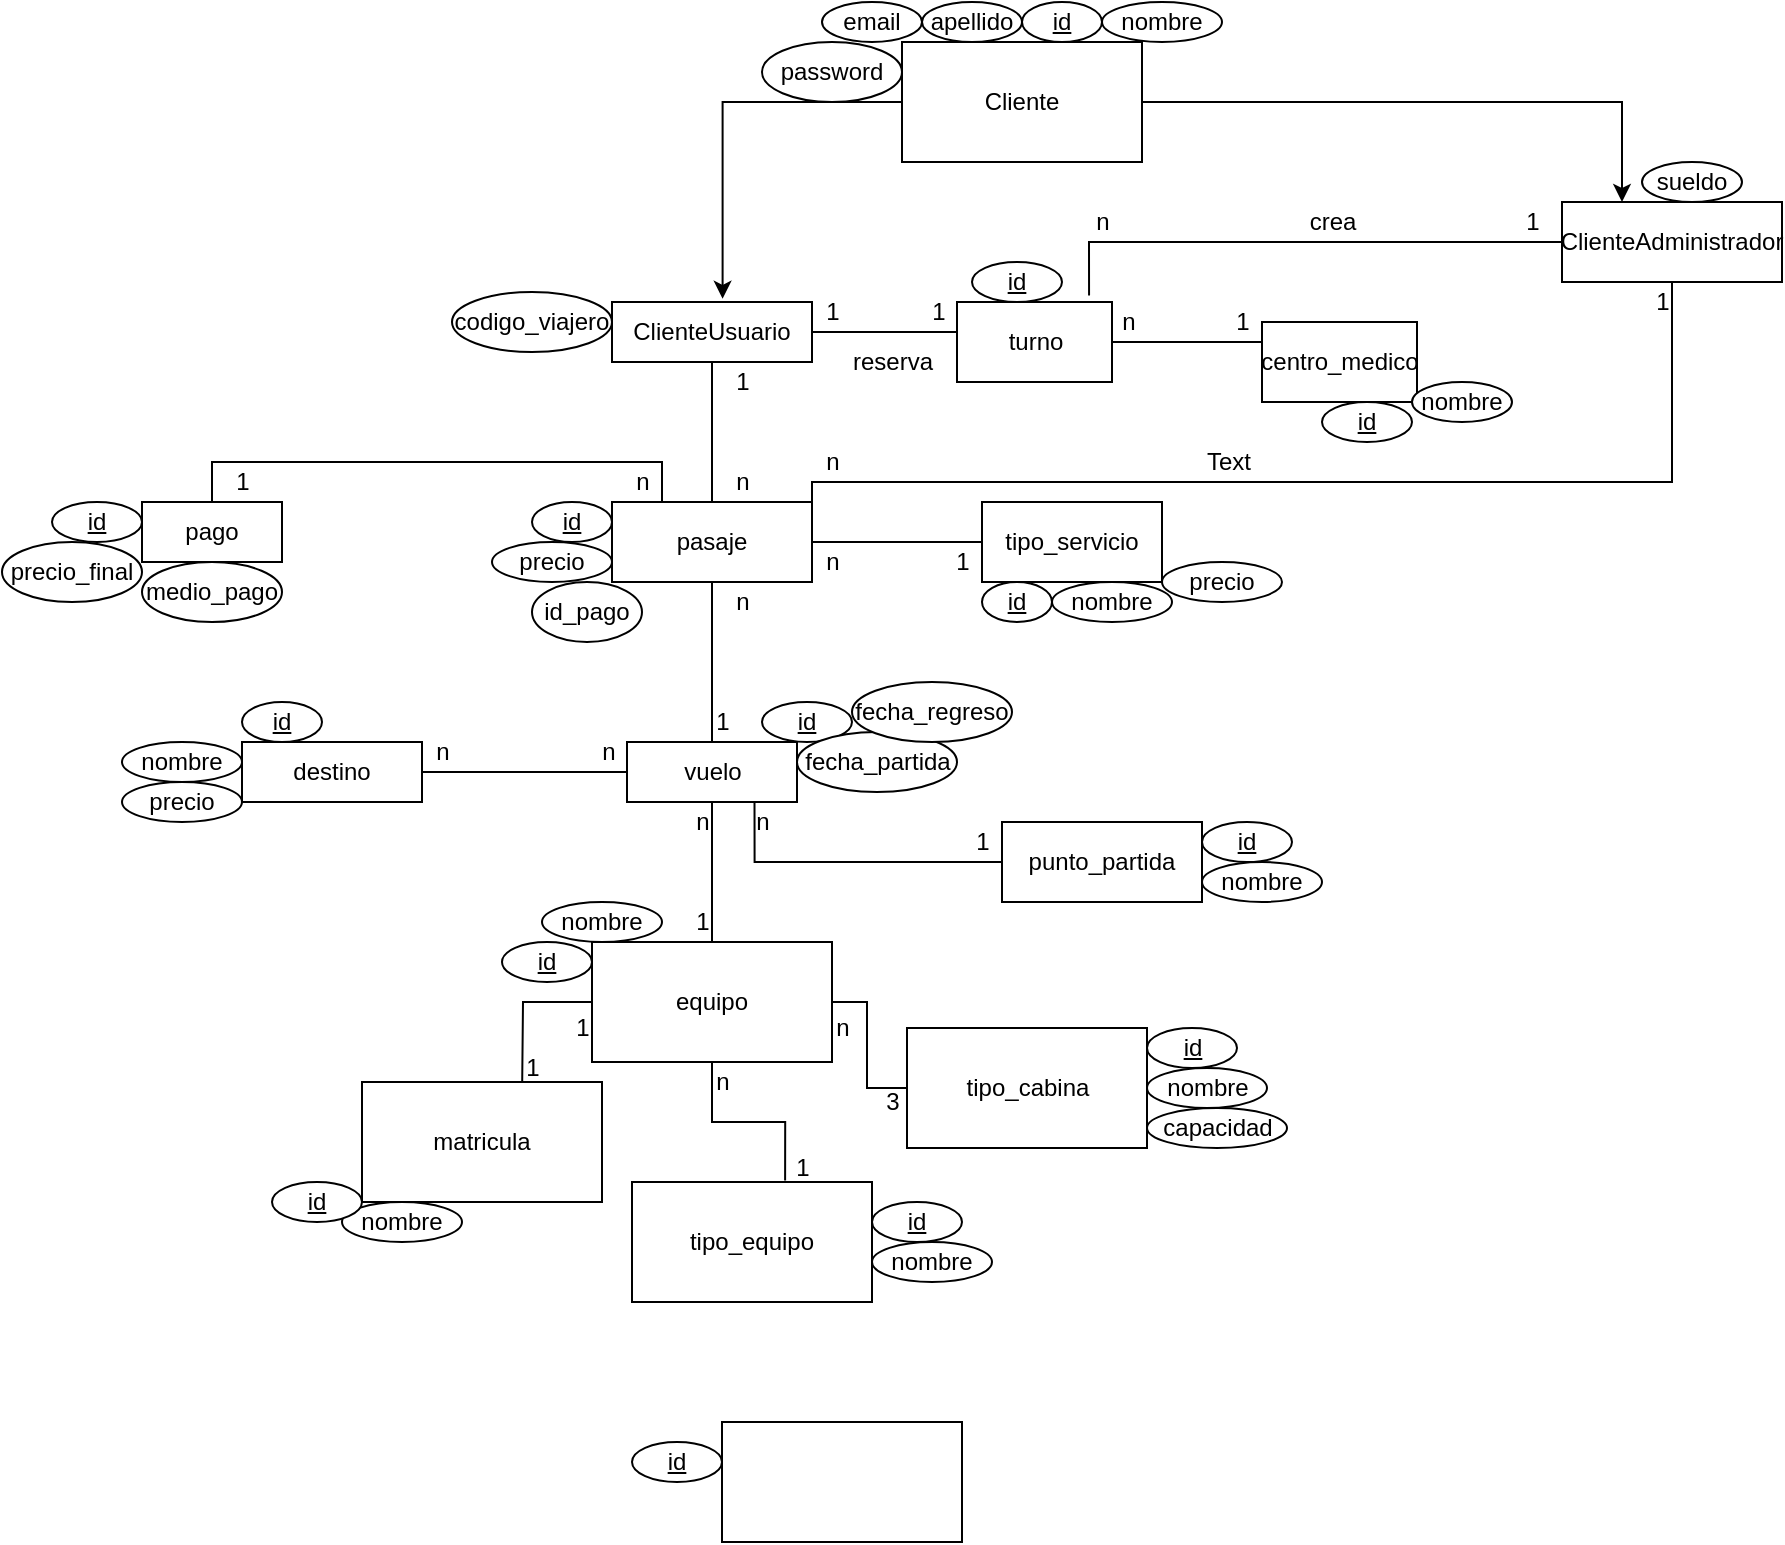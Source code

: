 <mxfile version="14.9.3" type="device"><diagram id="h0lhSuOj1Jcbw2ous8Mu" name="Page-1"><mxGraphModel dx="1929" dy="1178" grid="1" gridSize="10" guides="1" tooltips="1" connect="1" arrows="1" fold="1" page="1" pageScale="1" pageWidth="1169" pageHeight="827" math="0" shadow="0"><root><mxCell id="0"/><mxCell id="1" parent="0"/><mxCell id="gSaUQb6XuIlvXgmVEdIr-38" style="edgeStyle=orthogonalEdgeStyle;rounded=0;orthogonalLoop=1;jettySize=auto;html=1;endArrow=none;endFill=0;" edge="1" parent="1" source="gSaUQb6XuIlvXgmVEdIr-1" target="gSaUQb6XuIlvXgmVEdIr-17"><mxGeometry relative="1" as="geometry"/></mxCell><mxCell id="gSaUQb6XuIlvXgmVEdIr-81" style="edgeStyle=orthogonalEdgeStyle;rounded=0;orthogonalLoop=1;jettySize=auto;html=1;entryX=0;entryY=0.25;entryDx=0;entryDy=0;endArrow=none;endFill=0;" edge="1" parent="1" source="gSaUQb6XuIlvXgmVEdIr-1" target="gSaUQb6XuIlvXgmVEdIr-79"><mxGeometry relative="1" as="geometry"><Array as="points"><mxPoint x="468" y="65"/></Array></mxGeometry></mxCell><mxCell id="gSaUQb6XuIlvXgmVEdIr-1" value="ClienteUsuario" style="rounded=0;whiteSpace=wrap;html=1;" vertex="1" parent="1"><mxGeometry x="295" y="50" width="100" height="30" as="geometry"/></mxCell><mxCell id="gSaUQb6XuIlvXgmVEdIr-96" style="edgeStyle=orthogonalEdgeStyle;rounded=0;orthogonalLoop=1;jettySize=auto;html=1;entryX=1;entryY=0;entryDx=0;entryDy=0;endArrow=none;endFill=0;" edge="1" parent="1" source="gSaUQb6XuIlvXgmVEdIr-2" target="gSaUQb6XuIlvXgmVEdIr-17"><mxGeometry relative="1" as="geometry"><Array as="points"><mxPoint x="825" y="140"/><mxPoint x="395" y="140"/></Array></mxGeometry></mxCell><mxCell id="gSaUQb6XuIlvXgmVEdIr-99" style="edgeStyle=orthogonalEdgeStyle;rounded=0;orthogonalLoop=1;jettySize=auto;html=1;entryX=0.852;entryY=-0.082;entryDx=0;entryDy=0;entryPerimeter=0;endArrow=none;endFill=0;" edge="1" parent="1" source="gSaUQb6XuIlvXgmVEdIr-2" target="gSaUQb6XuIlvXgmVEdIr-79"><mxGeometry relative="1" as="geometry"/></mxCell><mxCell id="gSaUQb6XuIlvXgmVEdIr-2" value="ClienteAdministrador" style="rounded=0;whiteSpace=wrap;html=1;" vertex="1" parent="1"><mxGeometry x="770" width="110" height="40" as="geometry"/></mxCell><mxCell id="gSaUQb6XuIlvXgmVEdIr-37" style="edgeStyle=orthogonalEdgeStyle;rounded=0;orthogonalLoop=1;jettySize=auto;html=1;endArrow=none;endFill=0;" edge="1" parent="1" source="gSaUQb6XuIlvXgmVEdIr-3"><mxGeometry relative="1" as="geometry"><mxPoint x="250" y="450" as="targetPoint"/></mxGeometry></mxCell><mxCell id="gSaUQb6XuIlvXgmVEdIr-47" style="edgeStyle=orthogonalEdgeStyle;rounded=0;orthogonalLoop=1;jettySize=auto;html=1;entryX=0.638;entryY=-0.012;entryDx=0;entryDy=0;entryPerimeter=0;endArrow=none;endFill=0;" edge="1" parent="1" source="gSaUQb6XuIlvXgmVEdIr-3" target="gSaUQb6XuIlvXgmVEdIr-46"><mxGeometry relative="1" as="geometry"/></mxCell><mxCell id="gSaUQb6XuIlvXgmVEdIr-3" value="equipo" style="rounded=0;whiteSpace=wrap;html=1;" vertex="1" parent="1"><mxGeometry x="285" y="370" width="120" height="60" as="geometry"/></mxCell><mxCell id="gSaUQb6XuIlvXgmVEdIr-4" value="apellido" style="ellipse;whiteSpace=wrap;html=1;" vertex="1" parent="1"><mxGeometry x="450" y="-100" width="50" height="20" as="geometry"/></mxCell><mxCell id="gSaUQb6XuIlvXgmVEdIr-5" value="nombre" style="ellipse;whiteSpace=wrap;html=1;" vertex="1" parent="1"><mxGeometry x="540" y="-100" width="60" height="20" as="geometry"/></mxCell><mxCell id="gSaUQb6XuIlvXgmVEdIr-6" value="&lt;u&gt;id&lt;/u&gt;" style="ellipse;whiteSpace=wrap;html=1;" vertex="1" parent="1"><mxGeometry x="500" y="-100" width="40" height="20" as="geometry"/></mxCell><mxCell id="gSaUQb6XuIlvXgmVEdIr-7" value="email" style="ellipse;whiteSpace=wrap;html=1;" vertex="1" parent="1"><mxGeometry x="400" y="-100" width="50" height="20" as="geometry"/></mxCell><mxCell id="gSaUQb6XuIlvXgmVEdIr-11" style="edgeStyle=orthogonalEdgeStyle;rounded=0;orthogonalLoop=1;jettySize=auto;html=1;" edge="1" parent="1" source="gSaUQb6XuIlvXgmVEdIr-8"><mxGeometry relative="1" as="geometry"><mxPoint x="800" as="targetPoint"/><Array as="points"><mxPoint x="800" y="-50"/><mxPoint x="800"/></Array></mxGeometry></mxCell><mxCell id="gSaUQb6XuIlvXgmVEdIr-13" style="edgeStyle=orthogonalEdgeStyle;rounded=0;orthogonalLoop=1;jettySize=auto;html=1;exitX=0;exitY=0.5;exitDx=0;exitDy=0;entryX=0.553;entryY=-0.053;entryDx=0;entryDy=0;entryPerimeter=0;" edge="1" parent="1" source="gSaUQb6XuIlvXgmVEdIr-8" target="gSaUQb6XuIlvXgmVEdIr-1"><mxGeometry relative="1" as="geometry"/></mxCell><mxCell id="gSaUQb6XuIlvXgmVEdIr-8" value="Cliente" style="rounded=0;whiteSpace=wrap;html=1;" vertex="1" parent="1"><mxGeometry x="440" y="-80" width="120" height="60" as="geometry"/></mxCell><mxCell id="gSaUQb6XuIlvXgmVEdIr-10" value="password" style="ellipse;whiteSpace=wrap;html=1;" vertex="1" parent="1"><mxGeometry x="370" y="-80" width="70" height="30" as="geometry"/></mxCell><mxCell id="gSaUQb6XuIlvXgmVEdIr-14" value="sueldo" style="ellipse;whiteSpace=wrap;html=1;" vertex="1" parent="1"><mxGeometry x="810" y="-20" width="50" height="20" as="geometry"/></mxCell><mxCell id="gSaUQb6XuIlvXgmVEdIr-15" value="codigo_viajero" style="ellipse;whiteSpace=wrap;html=1;" vertex="1" parent="1"><mxGeometry x="215" y="45" width="80" height="30" as="geometry"/></mxCell><mxCell id="gSaUQb6XuIlvXgmVEdIr-24" style="edgeStyle=orthogonalEdgeStyle;rounded=0;orthogonalLoop=1;jettySize=auto;html=1;entryX=0;entryY=0.5;entryDx=0;entryDy=0;endArrow=none;endFill=0;" edge="1" parent="1" source="gSaUQb6XuIlvXgmVEdIr-17" target="gSaUQb6XuIlvXgmVEdIr-23"><mxGeometry relative="1" as="geometry"/></mxCell><mxCell id="gSaUQb6XuIlvXgmVEdIr-28" style="edgeStyle=orthogonalEdgeStyle;rounded=0;orthogonalLoop=1;jettySize=auto;html=1;entryX=0.5;entryY=0;entryDx=0;entryDy=0;endArrow=none;endFill=0;" edge="1" parent="1" source="gSaUQb6XuIlvXgmVEdIr-17" target="gSaUQb6XuIlvXgmVEdIr-19"><mxGeometry relative="1" as="geometry"><Array as="points"><mxPoint x="345" y="210"/><mxPoint x="345" y="210"/></Array></mxGeometry></mxCell><mxCell id="gSaUQb6XuIlvXgmVEdIr-111" style="edgeStyle=orthogonalEdgeStyle;rounded=0;orthogonalLoop=1;jettySize=auto;html=1;exitX=0.25;exitY=0;exitDx=0;exitDy=0;entryX=0.5;entryY=0;entryDx=0;entryDy=0;endArrow=none;endFill=0;" edge="1" parent="1" source="gSaUQb6XuIlvXgmVEdIr-17" target="gSaUQb6XuIlvXgmVEdIr-107"><mxGeometry relative="1" as="geometry"/></mxCell><mxCell id="gSaUQb6XuIlvXgmVEdIr-17" value="pasaje" style="rounded=0;whiteSpace=wrap;html=1;" vertex="1" parent="1"><mxGeometry x="295" y="150" width="100" height="40" as="geometry"/></mxCell><mxCell id="gSaUQb6XuIlvXgmVEdIr-18" value="destino" style="rounded=0;whiteSpace=wrap;html=1;" vertex="1" parent="1"><mxGeometry x="110" y="270" width="90" height="30" as="geometry"/></mxCell><mxCell id="gSaUQb6XuIlvXgmVEdIr-31" style="edgeStyle=orthogonalEdgeStyle;rounded=0;orthogonalLoop=1;jettySize=auto;html=1;endArrow=none;endFill=0;startArrow=none;" edge="1" parent="1" source="gSaUQb6XuIlvXgmVEdIr-19" target="gSaUQb6XuIlvXgmVEdIr-3"><mxGeometry relative="1" as="geometry"><Array as="points"/></mxGeometry></mxCell><mxCell id="gSaUQb6XuIlvXgmVEdIr-32" style="edgeStyle=orthogonalEdgeStyle;rounded=0;orthogonalLoop=1;jettySize=auto;html=1;entryX=1;entryY=0.5;entryDx=0;entryDy=0;endArrow=none;endFill=0;" edge="1" parent="1" source="gSaUQb6XuIlvXgmVEdIr-19" target="gSaUQb6XuIlvXgmVEdIr-18"><mxGeometry relative="1" as="geometry"/></mxCell><mxCell id="gSaUQb6XuIlvXgmVEdIr-19" value="vuelo" style="rounded=0;whiteSpace=wrap;html=1;" vertex="1" parent="1"><mxGeometry x="302.5" y="270" width="85" height="30" as="geometry"/></mxCell><mxCell id="gSaUQb6XuIlvXgmVEdIr-20" value="matricula" style="rounded=0;whiteSpace=wrap;html=1;" vertex="1" parent="1"><mxGeometry x="170" y="440" width="120" height="60" as="geometry"/></mxCell><mxCell id="gSaUQb6XuIlvXgmVEdIr-61" style="edgeStyle=orthogonalEdgeStyle;rounded=0;orthogonalLoop=1;jettySize=auto;html=1;entryX=1;entryY=0.5;entryDx=0;entryDy=0;endArrow=none;endFill=0;" edge="1" parent="1" source="gSaUQb6XuIlvXgmVEdIr-21" target="gSaUQb6XuIlvXgmVEdIr-3"><mxGeometry relative="1" as="geometry"/></mxCell><mxCell id="gSaUQb6XuIlvXgmVEdIr-21" value="tipo_cabina" style="rounded=0;whiteSpace=wrap;html=1;" vertex="1" parent="1"><mxGeometry x="442.5" y="413" width="120" height="60" as="geometry"/></mxCell><mxCell id="gSaUQb6XuIlvXgmVEdIr-22" value="" style="rounded=0;whiteSpace=wrap;html=1;" vertex="1" parent="1"><mxGeometry x="350" y="610" width="120" height="60" as="geometry"/></mxCell><mxCell id="gSaUQb6XuIlvXgmVEdIr-23" value="tipo_servicio" style="rounded=0;whiteSpace=wrap;html=1;" vertex="1" parent="1"><mxGeometry x="480" y="150" width="90" height="40" as="geometry"/></mxCell><mxCell id="gSaUQb6XuIlvXgmVEdIr-25" value="&lt;u&gt;id&lt;/u&gt;" style="ellipse;whiteSpace=wrap;html=1;" vertex="1" parent="1"><mxGeometry x="480" y="190" width="35" height="20" as="geometry"/></mxCell><mxCell id="gSaUQb6XuIlvXgmVEdIr-26" value="&lt;u&gt;id&lt;/u&gt;" style="ellipse;whiteSpace=wrap;html=1;" vertex="1" parent="1"><mxGeometry x="255" y="150" width="40" height="20" as="geometry"/></mxCell><mxCell id="gSaUQb6XuIlvXgmVEdIr-27" value="&lt;u&gt;id&lt;/u&gt;" style="ellipse;whiteSpace=wrap;html=1;" vertex="1" parent="1"><mxGeometry x="110" y="250" width="40" height="20" as="geometry"/></mxCell><mxCell id="gSaUQb6XuIlvXgmVEdIr-29" value="&lt;u&gt;id&lt;/u&gt;" style="ellipse;whiteSpace=wrap;html=1;" vertex="1" parent="1"><mxGeometry x="370" y="250" width="45" height="20" as="geometry"/></mxCell><mxCell id="gSaUQb6XuIlvXgmVEdIr-30" value="&lt;u&gt;id&lt;/u&gt;" style="ellipse;whiteSpace=wrap;html=1;" vertex="1" parent="1"><mxGeometry x="240" y="370" width="45" height="20" as="geometry"/></mxCell><mxCell id="gSaUQb6XuIlvXgmVEdIr-39" value="fecha_partida" style="ellipse;whiteSpace=wrap;html=1;" vertex="1" parent="1"><mxGeometry x="387.5" y="265" width="80" height="30" as="geometry"/></mxCell><mxCell id="gSaUQb6XuIlvXgmVEdIr-40" value="nombre" style="ellipse;whiteSpace=wrap;html=1;" vertex="1" parent="1"><mxGeometry x="50" y="270" width="60" height="20" as="geometry"/></mxCell><mxCell id="gSaUQb6XuIlvXgmVEdIr-41" value="nombre" style="ellipse;whiteSpace=wrap;html=1;" vertex="1" parent="1"><mxGeometry x="160" y="500" width="60" height="20" as="geometry"/></mxCell><mxCell id="gSaUQb6XuIlvXgmVEdIr-42" value="&lt;u&gt;id&lt;/u&gt;" style="ellipse;whiteSpace=wrap;html=1;" vertex="1" parent="1"><mxGeometry x="125" y="490" width="45" height="20" as="geometry"/></mxCell><mxCell id="gSaUQb6XuIlvXgmVEdIr-43" value="&lt;u&gt;id&lt;/u&gt;" style="ellipse;whiteSpace=wrap;html=1;" vertex="1" parent="1"><mxGeometry x="562.5" y="413" width="45" height="20" as="geometry"/></mxCell><mxCell id="gSaUQb6XuIlvXgmVEdIr-44" value="&lt;u&gt;id&lt;/u&gt;" style="ellipse;whiteSpace=wrap;html=1;" vertex="1" parent="1"><mxGeometry x="305" y="620" width="45" height="20" as="geometry"/></mxCell><mxCell id="gSaUQb6XuIlvXgmVEdIr-45" value="nombre" style="ellipse;whiteSpace=wrap;html=1;" vertex="1" parent="1"><mxGeometry x="260" y="350" width="60" height="20" as="geometry"/></mxCell><mxCell id="gSaUQb6XuIlvXgmVEdIr-46" value="tipo_equipo" style="rounded=0;whiteSpace=wrap;html=1;" vertex="1" parent="1"><mxGeometry x="305" y="490" width="120" height="60" as="geometry"/></mxCell><mxCell id="gSaUQb6XuIlvXgmVEdIr-49" value="&lt;u&gt;id&lt;/u&gt;" style="ellipse;whiteSpace=wrap;html=1;" vertex="1" parent="1"><mxGeometry x="425" y="500" width="45" height="20" as="geometry"/></mxCell><mxCell id="gSaUQb6XuIlvXgmVEdIr-51" value="capacidad" style="ellipse;whiteSpace=wrap;html=1;" vertex="1" parent="1"><mxGeometry x="562.5" y="453" width="70" height="20" as="geometry"/></mxCell><mxCell id="gSaUQb6XuIlvXgmVEdIr-52" value="1" style="text;html=1;align=center;verticalAlign=middle;resizable=0;points=[];autosize=1;strokeColor=none;" vertex="1" parent="1"><mxGeometry x="350" y="80" width="20" height="20" as="geometry"/></mxCell><mxCell id="gSaUQb6XuIlvXgmVEdIr-53" value="n" style="text;html=1;align=center;verticalAlign=middle;resizable=0;points=[];autosize=1;strokeColor=none;" vertex="1" parent="1"><mxGeometry x="350" y="130" width="20" height="20" as="geometry"/></mxCell><mxCell id="gSaUQb6XuIlvXgmVEdIr-54" value="precio" style="ellipse;whiteSpace=wrap;html=1;" vertex="1" parent="1"><mxGeometry x="50" y="290" width="60" height="20" as="geometry"/></mxCell><mxCell id="gSaUQb6XuIlvXgmVEdIr-56" value="1" style="text;html=1;align=center;verticalAlign=middle;resizable=0;points=[];autosize=1;strokeColor=none;" vertex="1" parent="1"><mxGeometry x="460" y="170" width="20" height="20" as="geometry"/></mxCell><mxCell id="gSaUQb6XuIlvXgmVEdIr-57" value="n" style="text;html=1;align=center;verticalAlign=middle;resizable=0;points=[];autosize=1;strokeColor=none;" vertex="1" parent="1"><mxGeometry x="395" y="170" width="20" height="20" as="geometry"/></mxCell><mxCell id="gSaUQb6XuIlvXgmVEdIr-58" value="n" style="text;html=1;align=center;verticalAlign=middle;resizable=0;points=[];autosize=1;strokeColor=none;" vertex="1" parent="1"><mxGeometry x="350" y="190" width="20" height="20" as="geometry"/></mxCell><mxCell id="gSaUQb6XuIlvXgmVEdIr-60" value="1" style="text;html=1;align=center;verticalAlign=middle;resizable=0;points=[];autosize=1;strokeColor=none;" vertex="1" parent="1"><mxGeometry x="340" y="250" width="20" height="20" as="geometry"/></mxCell><mxCell id="gSaUQb6XuIlvXgmVEdIr-62" value="nombre" style="ellipse;whiteSpace=wrap;html=1;" vertex="1" parent="1"><mxGeometry x="562.5" y="433" width="60" height="20" as="geometry"/></mxCell><mxCell id="gSaUQb6XuIlvXgmVEdIr-63" value="nombre" style="ellipse;whiteSpace=wrap;html=1;" vertex="1" parent="1"><mxGeometry x="425" y="520" width="60" height="20" as="geometry"/></mxCell><mxCell id="gSaUQb6XuIlvXgmVEdIr-64" value="n" style="text;html=1;align=center;verticalAlign=middle;resizable=0;points=[];autosize=1;strokeColor=none;" vertex="1" parent="1"><mxGeometry x="400" y="403" width="20" height="20" as="geometry"/></mxCell><mxCell id="gSaUQb6XuIlvXgmVEdIr-65" value="3" style="text;html=1;align=center;verticalAlign=middle;resizable=0;points=[];autosize=1;strokeColor=none;" vertex="1" parent="1"><mxGeometry x="425" y="440" width="20" height="20" as="geometry"/></mxCell><mxCell id="gSaUQb6XuIlvXgmVEdIr-66" value="n" style="text;html=1;align=center;verticalAlign=middle;resizable=0;points=[];autosize=1;strokeColor=none;" vertex="1" parent="1"><mxGeometry x="340" y="430" width="20" height="20" as="geometry"/></mxCell><mxCell id="gSaUQb6XuIlvXgmVEdIr-67" value="1" style="text;html=1;align=center;verticalAlign=middle;resizable=0;points=[];autosize=1;strokeColor=none;" vertex="1" parent="1"><mxGeometry x="380" y="473" width="20" height="20" as="geometry"/></mxCell><mxCell id="gSaUQb6XuIlvXgmVEdIr-68" value="1" style="text;html=1;align=center;verticalAlign=middle;resizable=0;points=[];autosize=1;strokeColor=none;" vertex="1" parent="1"><mxGeometry x="245" y="423" width="20" height="20" as="geometry"/></mxCell><mxCell id="gSaUQb6XuIlvXgmVEdIr-69" value="1" style="text;html=1;align=center;verticalAlign=middle;resizable=0;points=[];autosize=1;strokeColor=none;" vertex="1" parent="1"><mxGeometry x="270" y="403" width="20" height="20" as="geometry"/></mxCell><mxCell id="gSaUQb6XuIlvXgmVEdIr-70" value="nombre" style="ellipse;whiteSpace=wrap;html=1;" vertex="1" parent="1"><mxGeometry x="515" y="190" width="60" height="20" as="geometry"/></mxCell><mxCell id="gSaUQb6XuIlvXgmVEdIr-71" value="precio" style="ellipse;whiteSpace=wrap;html=1;" vertex="1" parent="1"><mxGeometry x="235" y="170" width="60" height="20" as="geometry"/></mxCell><mxCell id="gSaUQb6XuIlvXgmVEdIr-74" style="edgeStyle=orthogonalEdgeStyle;rounded=0;orthogonalLoop=1;jettySize=auto;html=1;entryX=0.75;entryY=1;entryDx=0;entryDy=0;endArrow=none;endFill=0;" edge="1" parent="1" source="gSaUQb6XuIlvXgmVEdIr-72" target="gSaUQb6XuIlvXgmVEdIr-19"><mxGeometry relative="1" as="geometry"/></mxCell><mxCell id="gSaUQb6XuIlvXgmVEdIr-72" value="punto_partida" style="rounded=0;whiteSpace=wrap;html=1;" vertex="1" parent="1"><mxGeometry x="490" y="310" width="100" height="40" as="geometry"/></mxCell><mxCell id="gSaUQb6XuIlvXgmVEdIr-73" value="&lt;u&gt;id&lt;/u&gt;" style="ellipse;whiteSpace=wrap;html=1;" vertex="1" parent="1"><mxGeometry x="590" y="310" width="45" height="20" as="geometry"/></mxCell><mxCell id="gSaUQb6XuIlvXgmVEdIr-75" value="1" style="text;html=1;align=center;verticalAlign=middle;resizable=0;points=[];autosize=1;strokeColor=none;" vertex="1" parent="1"><mxGeometry x="470" y="310" width="20" height="20" as="geometry"/></mxCell><mxCell id="gSaUQb6XuIlvXgmVEdIr-76" value="n" style="text;html=1;align=center;verticalAlign=middle;resizable=0;points=[];autosize=1;strokeColor=none;" vertex="1" parent="1"><mxGeometry x="360" y="300" width="20" height="20" as="geometry"/></mxCell><mxCell id="gSaUQb6XuIlvXgmVEdIr-77" value="nombre" style="ellipse;whiteSpace=wrap;html=1;" vertex="1" parent="1"><mxGeometry x="590" y="330" width="60" height="20" as="geometry"/></mxCell><mxCell id="gSaUQb6XuIlvXgmVEdIr-78" value="&lt;u&gt;id&lt;/u&gt;" style="ellipse;whiteSpace=wrap;html=1;" vertex="1" parent="1"><mxGeometry x="475" y="30" width="45" height="20" as="geometry"/></mxCell><mxCell id="gSaUQb6XuIlvXgmVEdIr-84" style="edgeStyle=orthogonalEdgeStyle;rounded=0;orthogonalLoop=1;jettySize=auto;html=1;entryX=0;entryY=0.25;entryDx=0;entryDy=0;endArrow=none;endFill=0;" edge="1" parent="1" source="gSaUQb6XuIlvXgmVEdIr-79" target="gSaUQb6XuIlvXgmVEdIr-82"><mxGeometry relative="1" as="geometry"/></mxCell><mxCell id="gSaUQb6XuIlvXgmVEdIr-79" value="turno" style="rounded=0;whiteSpace=wrap;html=1;" vertex="1" parent="1"><mxGeometry x="467.5" y="50" width="77.5" height="40" as="geometry"/></mxCell><mxCell id="gSaUQb6XuIlvXgmVEdIr-82" value="centro_medico" style="rounded=0;whiteSpace=wrap;html=1;" vertex="1" parent="1"><mxGeometry x="620" y="60" width="77.5" height="40" as="geometry"/></mxCell><mxCell id="gSaUQb6XuIlvXgmVEdIr-83" value="&lt;u&gt;id&lt;/u&gt;" style="ellipse;whiteSpace=wrap;html=1;" vertex="1" parent="1"><mxGeometry x="650" y="100" width="45" height="20" as="geometry"/></mxCell><mxCell id="gSaUQb6XuIlvXgmVEdIr-85" value="nombre" style="ellipse;whiteSpace=wrap;html=1;" vertex="1" parent="1"><mxGeometry x="695" y="90" width="50" height="20" as="geometry"/></mxCell><mxCell id="gSaUQb6XuIlvXgmVEdIr-87" value="1" style="text;html=1;align=center;verticalAlign=middle;resizable=0;points=[];autosize=1;strokeColor=none;" vertex="1" parent="1"><mxGeometry x="447.5" y="45" width="20" height="20" as="geometry"/></mxCell><mxCell id="gSaUQb6XuIlvXgmVEdIr-88" value="1" style="text;html=1;align=center;verticalAlign=middle;resizable=0;points=[];autosize=1;strokeColor=none;" vertex="1" parent="1"><mxGeometry x="395" y="45" width="20" height="20" as="geometry"/></mxCell><mxCell id="gSaUQb6XuIlvXgmVEdIr-89" value="1" style="text;html=1;align=center;verticalAlign=middle;resizable=0;points=[];autosize=1;strokeColor=none;" vertex="1" parent="1"><mxGeometry x="600" y="50" width="20" height="20" as="geometry"/></mxCell><mxCell id="gSaUQb6XuIlvXgmVEdIr-91" value="n" style="text;html=1;align=center;verticalAlign=middle;resizable=0;points=[];autosize=1;strokeColor=none;" vertex="1" parent="1"><mxGeometry x="542.5" y="50" width="20" height="20" as="geometry"/></mxCell><mxCell id="gSaUQb6XuIlvXgmVEdIr-93" value="n" style="text;html=1;align=center;verticalAlign=middle;resizable=0;points=[];autosize=1;strokeColor=none;" vertex="1" parent="1"><mxGeometry x="282.5" y="265" width="20" height="20" as="geometry"/></mxCell><mxCell id="gSaUQb6XuIlvXgmVEdIr-94" value="n" style="text;html=1;align=center;verticalAlign=middle;resizable=0;points=[];autosize=1;strokeColor=none;" vertex="1" parent="1"><mxGeometry x="200" y="265" width="20" height="20" as="geometry"/></mxCell><mxCell id="gSaUQb6XuIlvXgmVEdIr-95" value="fecha_regreso" style="ellipse;whiteSpace=wrap;html=1;" vertex="1" parent="1"><mxGeometry x="415" y="240" width="80" height="30" as="geometry"/></mxCell><mxCell id="gSaUQb6XuIlvXgmVEdIr-97" value="n" style="text;html=1;align=center;verticalAlign=middle;resizable=0;points=[];autosize=1;strokeColor=none;" vertex="1" parent="1"><mxGeometry x="395" y="120" width="20" height="20" as="geometry"/></mxCell><mxCell id="gSaUQb6XuIlvXgmVEdIr-98" value="1" style="text;html=1;align=center;verticalAlign=middle;resizable=0;points=[];autosize=1;strokeColor=none;" vertex="1" parent="1"><mxGeometry x="810" y="40" width="20" height="20" as="geometry"/></mxCell><mxCell id="gSaUQb6XuIlvXgmVEdIr-100" value="n" style="text;html=1;align=center;verticalAlign=middle;resizable=0;points=[];autosize=1;strokeColor=none;" vertex="1" parent="1"><mxGeometry x="530" width="20" height="20" as="geometry"/></mxCell><mxCell id="gSaUQb6XuIlvXgmVEdIr-101" value="1" style="text;html=1;align=center;verticalAlign=middle;resizable=0;points=[];autosize=1;strokeColor=none;" vertex="1" parent="1"><mxGeometry x="745" width="20" height="20" as="geometry"/></mxCell><mxCell id="gSaUQb6XuIlvXgmVEdIr-102" value="crea" style="text;html=1;align=center;verticalAlign=middle;resizable=0;points=[];autosize=1;strokeColor=none;" vertex="1" parent="1"><mxGeometry x="635" width="40" height="20" as="geometry"/></mxCell><mxCell id="gSaUQb6XuIlvXgmVEdIr-103" value="reserva" style="text;html=1;align=center;verticalAlign=middle;resizable=0;points=[];autosize=1;strokeColor=none;" vertex="1" parent="1"><mxGeometry x="405" y="70" width="60" height="20" as="geometry"/></mxCell><mxCell id="gSaUQb6XuIlvXgmVEdIr-105" value="Text" style="text;html=1;align=center;verticalAlign=middle;resizable=0;points=[];autosize=1;strokeColor=none;" vertex="1" parent="1"><mxGeometry x="582.5" y="120" width="40" height="20" as="geometry"/></mxCell><mxCell id="gSaUQb6XuIlvXgmVEdIr-106" value="&lt;span&gt;id_pago&lt;/span&gt;" style="ellipse;whiteSpace=wrap;html=1;fontStyle=0" vertex="1" parent="1"><mxGeometry x="255" y="190" width="55" height="30" as="geometry"/></mxCell><mxCell id="gSaUQb6XuIlvXgmVEdIr-107" value="pago" style="rounded=0;whiteSpace=wrap;html=1;" vertex="1" parent="1"><mxGeometry x="60" y="150" width="70" height="30" as="geometry"/></mxCell><mxCell id="gSaUQb6XuIlvXgmVEdIr-108" value="&lt;u&gt;id&lt;/u&gt;" style="ellipse;whiteSpace=wrap;html=1;" vertex="1" parent="1"><mxGeometry x="15" y="150" width="45" height="20" as="geometry"/></mxCell><mxCell id="gSaUQb6XuIlvXgmVEdIr-109" value="precio" style="ellipse;whiteSpace=wrap;html=1;" vertex="1" parent="1"><mxGeometry x="570" y="180" width="60" height="20" as="geometry"/></mxCell><mxCell id="gSaUQb6XuIlvXgmVEdIr-110" value="precio_final" style="ellipse;whiteSpace=wrap;html=1;" vertex="1" parent="1"><mxGeometry x="-10" y="170" width="70" height="30" as="geometry"/></mxCell><mxCell id="gSaUQb6XuIlvXgmVEdIr-112" value="1" style="text;html=1;align=center;verticalAlign=middle;resizable=0;points=[];autosize=1;strokeColor=none;" vertex="1" parent="1"><mxGeometry x="100" y="130" width="20" height="20" as="geometry"/></mxCell><mxCell id="gSaUQb6XuIlvXgmVEdIr-115" value="medio_pago" style="ellipse;whiteSpace=wrap;html=1;" vertex="1" parent="1"><mxGeometry x="60" y="180" width="70" height="30" as="geometry"/></mxCell><mxCell id="gSaUQb6XuIlvXgmVEdIr-116" value="n" style="text;html=1;align=center;verticalAlign=middle;resizable=0;points=[];autosize=1;strokeColor=none;" vertex="1" parent="1"><mxGeometry x="300" y="130" width="20" height="20" as="geometry"/></mxCell><mxCell id="gSaUQb6XuIlvXgmVEdIr-117" value="1" style="text;html=1;align=center;verticalAlign=middle;resizable=0;points=[];autosize=1;strokeColor=none;" vertex="1" parent="1"><mxGeometry x="330" y="350" width="20" height="20" as="geometry"/></mxCell><mxCell id="gSaUQb6XuIlvXgmVEdIr-118" value="n" style="text;html=1;align=center;verticalAlign=middle;resizable=0;points=[];autosize=1;strokeColor=none;" vertex="1" parent="1"><mxGeometry x="330" y="300" width="20" height="20" as="geometry"/></mxCell></root></mxGraphModel></diagram></mxfile>